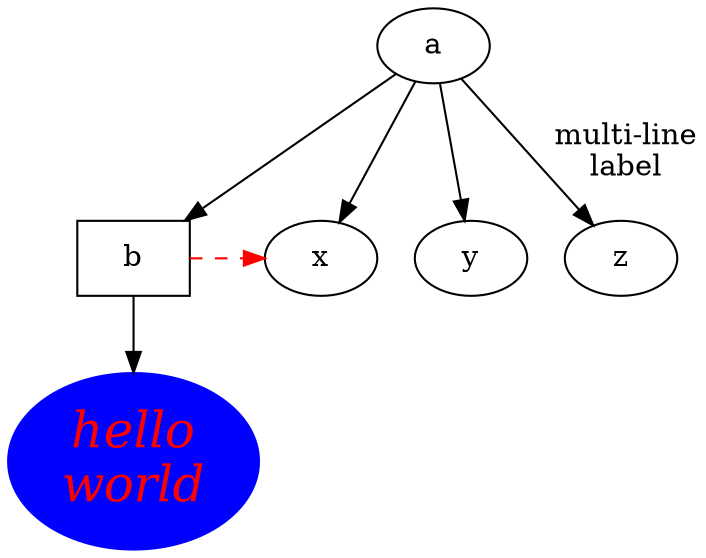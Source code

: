 digraph test3 {

       a -> b -> c;
       a -> {x y};
       b [shape=box];
       c [label="hello\nworld",color=blue,fontsize=24,
             fontname="Palatino-Italic",fontcolor=red,style=filled];
       a -> z [label="multi-line\nlabel"];
       edge [style=dashed,color=red];
       b -> x;
       {rank=same; b x}
}

